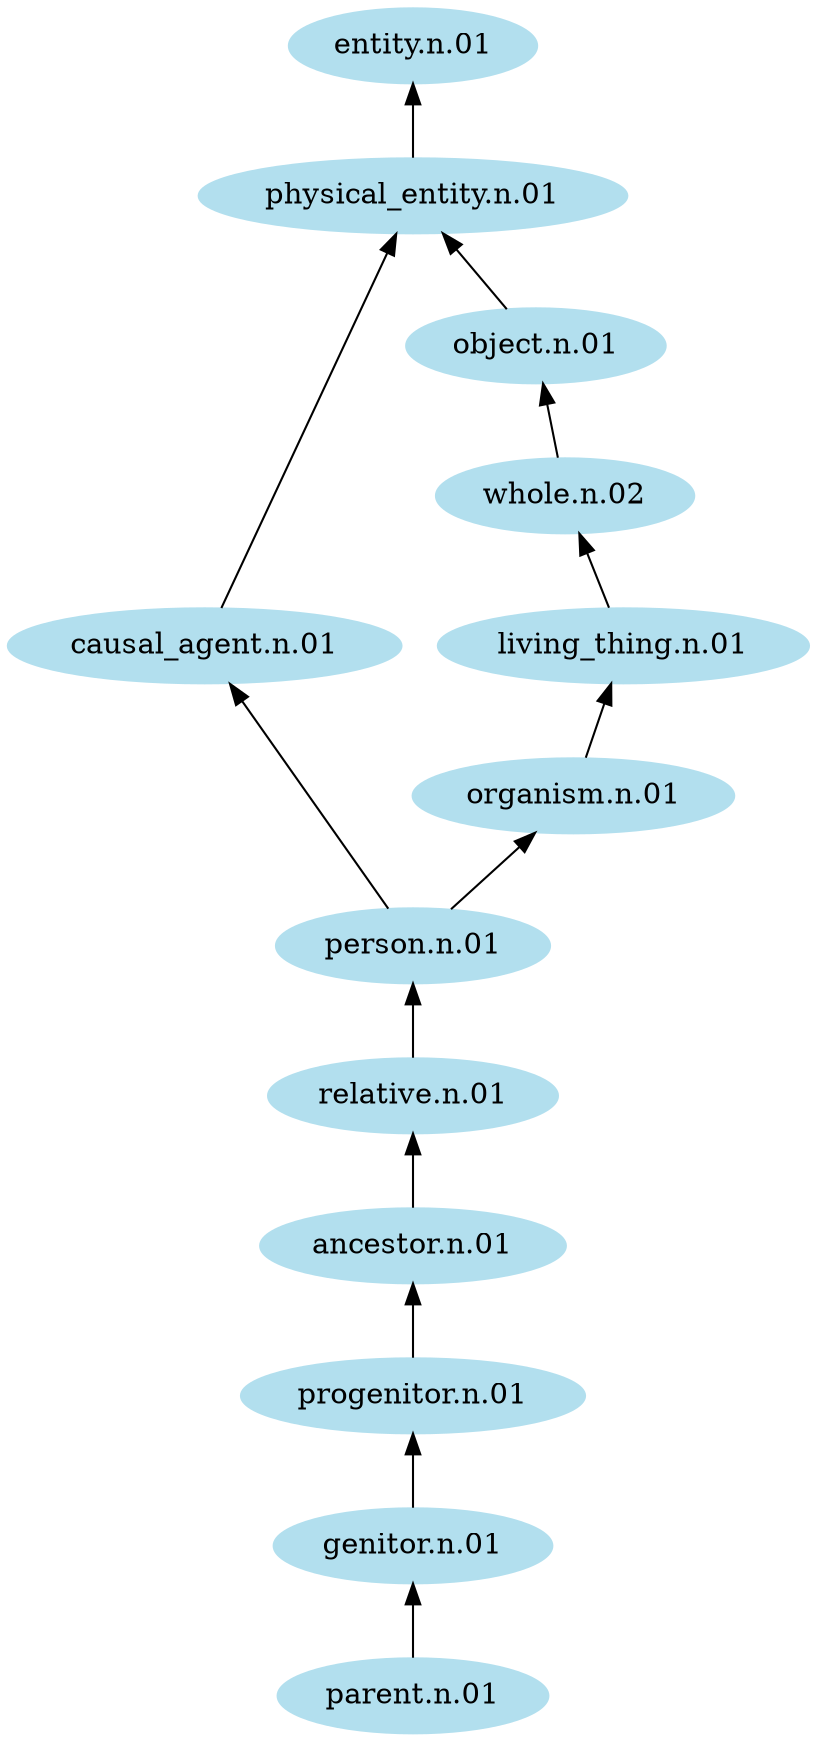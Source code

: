 digraph unix {
	node [color=lightblue2 style=filled]
	rankdir=BT
	"parent.n.01" -> "genitor.n.01"
	"genitor.n.01" -> "progenitor.n.01"
	"progenitor.n.01" -> "ancestor.n.01"
	"ancestor.n.01" -> "relative.n.01"
	"relative.n.01" -> "person.n.01"
	"person.n.01" -> "causal_agent.n.01"
	"causal_agent.n.01" -> "physical_entity.n.01"
	"physical_entity.n.01" -> "entity.n.01"
	"person.n.01" -> "organism.n.01"
	"organism.n.01" -> "living_thing.n.01"
	"living_thing.n.01" -> "whole.n.02"
	"whole.n.02" -> "object.n.01"
	"object.n.01" -> "physical_entity.n.01"
}
